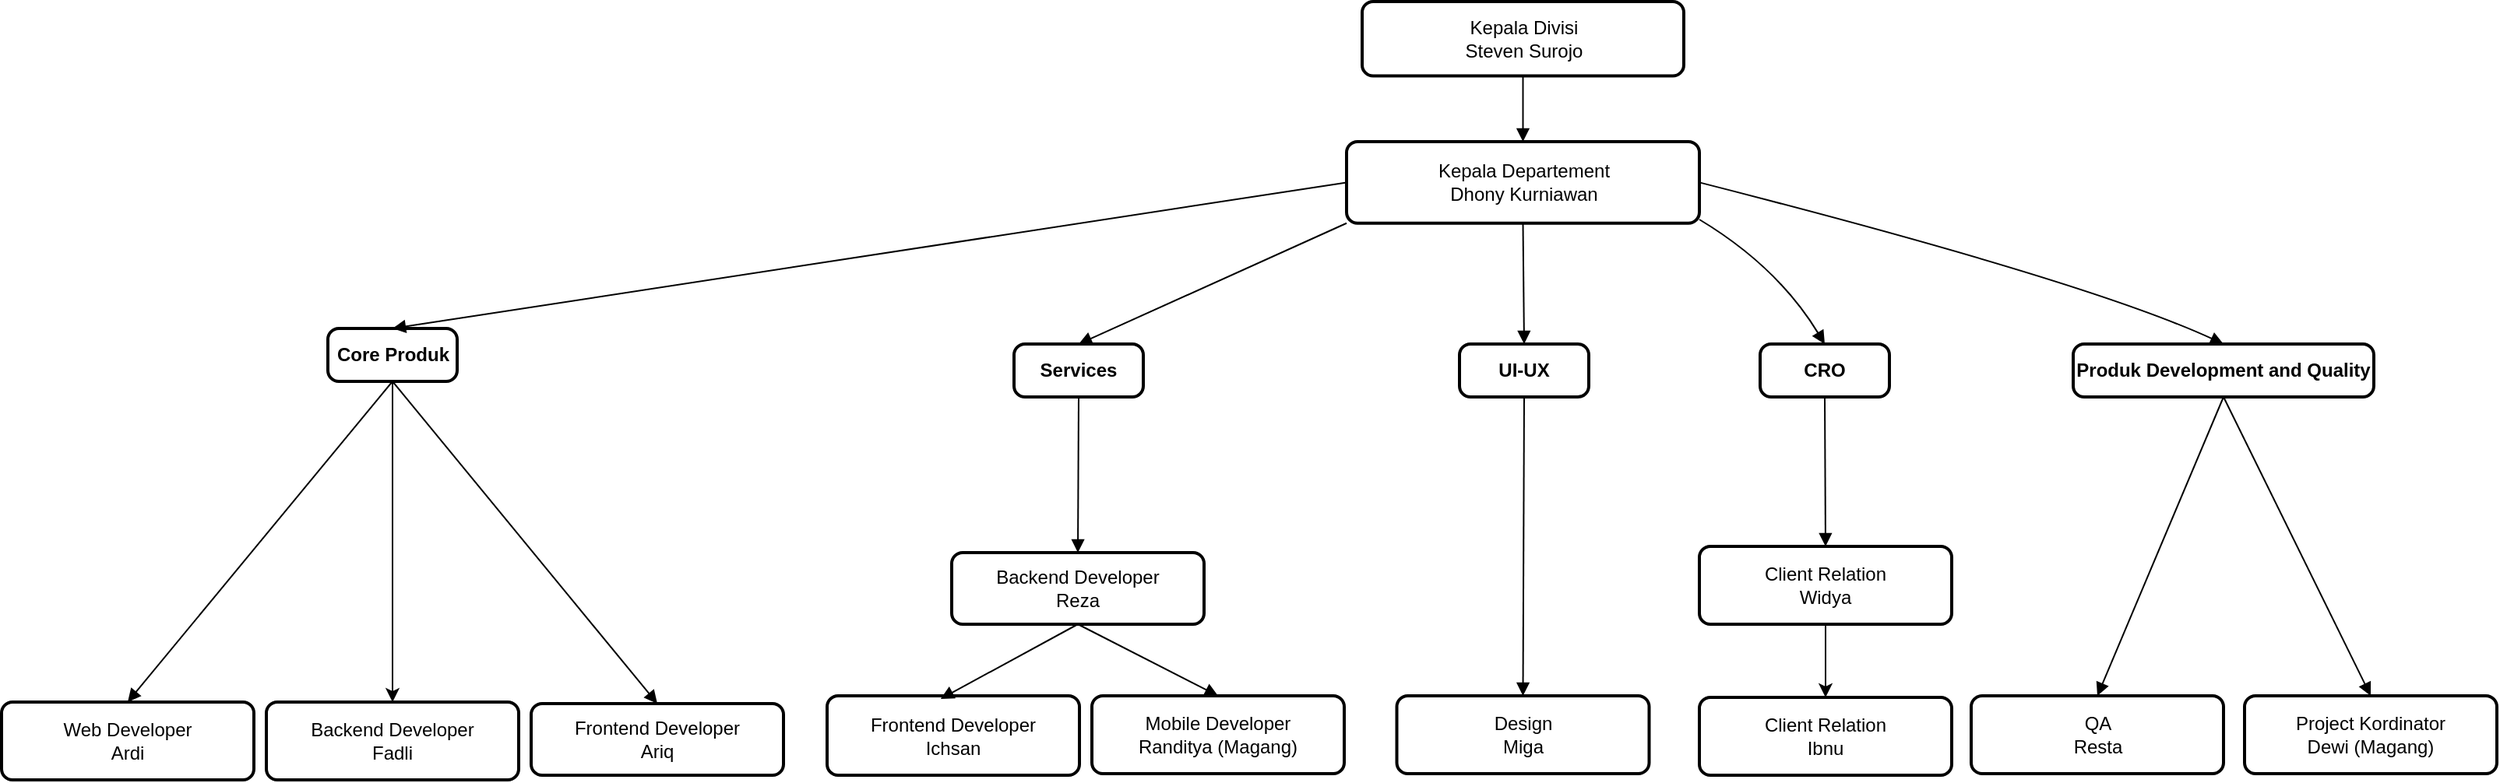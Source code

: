 <mxfile version="24.6.5" type="github">
  <diagram name="Page-1" id="TQ9HY4PnEg4uLvpcVF5u">
    <mxGraphModel dx="3106" dy="1906" grid="1" gridSize="10" guides="1" tooltips="1" connect="1" arrows="1" fold="1" page="1" pageScale="1" pageWidth="1169" pageHeight="826" math="0" shadow="0">
      <root>
        <mxCell id="0" />
        <mxCell id="1" parent="0" />
        <mxCell id="2" value="Kepala Divisi &#xa;Steven Surojo" style="rounded=1;absoluteArcSize=1;arcSize=14;whiteSpace=wrap;strokeWidth=2;fontStyle=0" parent="1" vertex="1">
          <mxGeometry x="440.5" width="206.5" height="47.76" as="geometry" />
        </mxCell>
        <mxCell id="7" value="Core Produk" style="rounded=1;absoluteArcSize=1;arcSize=14;whiteSpace=wrap;strokeWidth=2;fontStyle=1" parent="1" vertex="1">
          <mxGeometry x="-223.5" y="210" width="83" height="34" as="geometry" />
        </mxCell>
        <mxCell id="8" value="Produk Development and Quality" style="rounded=1;absoluteArcSize=1;arcSize=14;whiteSpace=wrap;strokeWidth=2;fontStyle=1" parent="1" vertex="1">
          <mxGeometry x="897" y="220" width="193" height="34" as="geometry" />
        </mxCell>
        <mxCell id="GqXsa1gU82VVR8HPa7Rg-45" value="" style="edgeStyle=orthogonalEdgeStyle;rounded=0;orthogonalLoop=1;jettySize=auto;html=1;" edge="1" parent="1" source="7" target="GqXsa1gU82VVR8HPa7Rg-40">
          <mxGeometry relative="1" as="geometry" />
        </mxCell>
        <mxCell id="12" value="Frontend Developer&#xa;Ariq" style="rounded=1;absoluteArcSize=1;arcSize=14;whiteSpace=wrap;strokeWidth=2;" parent="1" vertex="1">
          <mxGeometry x="-93" y="451" width="162" height="46" as="geometry" />
        </mxCell>
        <mxCell id="15" value="" style="curved=1;startArrow=none;endArrow=block;exitX=0.5;exitY=1;entryX=0.5;entryY=0;exitDx=0;exitDy=0;entryDx=0;entryDy=0;" parent="1" source="2" target="GqXsa1gU82VVR8HPa7Rg-25" edge="1">
          <mxGeometry relative="1" as="geometry">
            <Array as="points" />
            <mxPoint x="543.75" y="100" as="targetPoint" />
          </mxGeometry>
        </mxCell>
        <mxCell id="18" value="" style="curved=1;startArrow=none;endArrow=block;exitX=0;exitY=0.5;entryX=0.5;entryY=0.01;exitDx=0;exitDy=0;" parent="1" source="GqXsa1gU82VVR8HPa7Rg-25" target="7" edge="1">
          <mxGeometry relative="1" as="geometry">
            <Array as="points" />
            <mxPoint x="236.024" y="190.004" as="sourcePoint" />
          </mxGeometry>
        </mxCell>
        <mxCell id="19" value="" style="curved=1;startArrow=none;endArrow=block;exitX=1;exitY=0.5;entryX=0.5;entryY=0.01;exitDx=0;exitDy=0;" parent="1" source="GqXsa1gU82VVR8HPa7Rg-25" target="8" edge="1">
          <mxGeometry relative="1" as="geometry">
            <Array as="points">
              <mxPoint x="907" y="180" />
            </Array>
            <mxPoint x="929.976" y="170.004" as="sourcePoint" />
          </mxGeometry>
        </mxCell>
        <mxCell id="23" value="" style="curved=1;startArrow=none;endArrow=block;exitX=0.5;exitY=1.01;entryX=0.5;entryY=0.01;" parent="1" source="7" target="12" edge="1">
          <mxGeometry relative="1" as="geometry">
            <Array as="points" />
          </mxGeometry>
        </mxCell>
        <mxCell id="24" value="" style="curved=1;startArrow=none;endArrow=block;exitX=0.5;exitY=1.01;entryX=0.5;entryY=0;entryDx=0;entryDy=0;" parent="1" source="8" target="GqXsa1gU82VVR8HPa7Rg-39" edge="1">
          <mxGeometry relative="1" as="geometry">
            <Array as="points" />
            <mxPoint x="919.25" y="350" as="targetPoint" />
          </mxGeometry>
        </mxCell>
        <mxCell id="GqXsa1gU82VVR8HPa7Rg-25" value="Kepala Departement &#xa;Dhony Kurniawan" style="rounded=1;absoluteArcSize=1;arcSize=14;whiteSpace=wrap;strokeWidth=2;" vertex="1" parent="1">
          <mxGeometry x="430.5" y="90" width="226.5" height="52.39" as="geometry" />
        </mxCell>
        <mxCell id="GqXsa1gU82VVR8HPa7Rg-26" value="Services" style="rounded=1;absoluteArcSize=1;arcSize=14;whiteSpace=wrap;strokeWidth=2;fontStyle=1" vertex="1" parent="1">
          <mxGeometry x="217" y="220" width="83" height="34" as="geometry" />
        </mxCell>
        <mxCell id="GqXsa1gU82VVR8HPa7Rg-27" value="Backend Developer&#xa;Reza" style="rounded=1;absoluteArcSize=1;arcSize=14;whiteSpace=wrap;strokeWidth=2;" vertex="1" parent="1">
          <mxGeometry x="177" y="354" width="162" height="46" as="geometry" />
        </mxCell>
        <mxCell id="GqXsa1gU82VVR8HPa7Rg-28" value="" style="curved=1;startArrow=none;endArrow=block;exitX=0;exitY=1;entryX=0.5;entryY=0.01;exitDx=0;exitDy=0;" edge="1" target="GqXsa1gU82VVR8HPa7Rg-26" parent="1" source="GqXsa1gU82VVR8HPa7Rg-25">
          <mxGeometry relative="1" as="geometry">
            <Array as="points" />
            <mxPoint x="601" y="116" as="sourcePoint" />
          </mxGeometry>
        </mxCell>
        <mxCell id="GqXsa1gU82VVR8HPa7Rg-29" value="" style="curved=1;startArrow=none;endArrow=block;exitX=0.5;exitY=1.01;entryX=0.5;entryY=0.01;" edge="1" source="GqXsa1gU82VVR8HPa7Rg-26" target="GqXsa1gU82VVR8HPa7Rg-27" parent="1">
          <mxGeometry relative="1" as="geometry">
            <Array as="points" />
          </mxGeometry>
        </mxCell>
        <mxCell id="GqXsa1gU82VVR8HPa7Rg-30" value="CRO" style="rounded=1;absoluteArcSize=1;arcSize=14;whiteSpace=wrap;strokeWidth=2;fontStyle=1" vertex="1" parent="1">
          <mxGeometry x="696" y="220" width="83" height="34" as="geometry" />
        </mxCell>
        <mxCell id="GqXsa1gU82VVR8HPa7Rg-55" value="" style="edgeStyle=orthogonalEdgeStyle;rounded=0;orthogonalLoop=1;jettySize=auto;html=1;" edge="1" parent="1" source="GqXsa1gU82VVR8HPa7Rg-31" target="GqXsa1gU82VVR8HPa7Rg-54">
          <mxGeometry relative="1" as="geometry" />
        </mxCell>
        <mxCell id="GqXsa1gU82VVR8HPa7Rg-31" value="Client Relation&#xa;Widya" style="rounded=1;absoluteArcSize=1;arcSize=14;whiteSpace=wrap;strokeWidth=2;" vertex="1" parent="1">
          <mxGeometry x="657" y="350" width="162" height="50" as="geometry" />
        </mxCell>
        <mxCell id="GqXsa1gU82VVR8HPa7Rg-32" value="" style="curved=1;startArrow=none;endArrow=block;exitX=0.5;exitY=1.01;entryX=0.5;entryY=0.01;" edge="1" source="GqXsa1gU82VVR8HPa7Rg-30" target="GqXsa1gU82VVR8HPa7Rg-31" parent="1">
          <mxGeometry relative="1" as="geometry">
            <Array as="points" />
          </mxGeometry>
        </mxCell>
        <mxCell id="GqXsa1gU82VVR8HPa7Rg-34" value="" style="curved=1;startArrow=none;endArrow=block;entryX=0.5;entryY=0;entryDx=0;entryDy=0;" edge="1" parent="1" target="GqXsa1gU82VVR8HPa7Rg-30">
          <mxGeometry relative="1" as="geometry">
            <Array as="points">
              <mxPoint x="707" y="170" />
            </Array>
            <mxPoint x="657" y="140" as="sourcePoint" />
            <mxPoint x="819" y="314" as="targetPoint" />
          </mxGeometry>
        </mxCell>
        <mxCell id="GqXsa1gU82VVR8HPa7Rg-35" value="UI-UX" style="rounded=1;absoluteArcSize=1;arcSize=14;whiteSpace=wrap;strokeWidth=2;fontStyle=1" vertex="1" parent="1">
          <mxGeometry x="503" y="220" width="83" height="34" as="geometry" />
        </mxCell>
        <mxCell id="GqXsa1gU82VVR8HPa7Rg-36" value="Design&#xa;Miga" style="rounded=1;absoluteArcSize=1;arcSize=14;whiteSpace=wrap;strokeWidth=2;" vertex="1" parent="1">
          <mxGeometry x="462.75" y="446" width="162" height="50" as="geometry" />
        </mxCell>
        <mxCell id="GqXsa1gU82VVR8HPa7Rg-37" value="" style="curved=1;startArrow=none;endArrow=block;exitX=0.5;exitY=1.01;entryX=0.5;entryY=0.01;" edge="1" parent="1" source="GqXsa1gU82VVR8HPa7Rg-35" target="GqXsa1gU82VVR8HPa7Rg-36">
          <mxGeometry relative="1" as="geometry">
            <Array as="points" />
          </mxGeometry>
        </mxCell>
        <mxCell id="GqXsa1gU82VVR8HPa7Rg-38" value="" style="curved=1;startArrow=none;endArrow=block;exitX=0.5;exitY=1;entryX=0.5;entryY=0;exitDx=0;exitDy=0;entryDx=0;entryDy=0;" edge="1" parent="1" source="GqXsa1gU82VVR8HPa7Rg-25" target="GqXsa1gU82VVR8HPa7Rg-35">
          <mxGeometry relative="1" as="geometry">
            <Array as="points" />
            <mxPoint x="547" y="160" as="sourcePoint" />
            <mxPoint x="547" y="202" as="targetPoint" />
          </mxGeometry>
        </mxCell>
        <mxCell id="GqXsa1gU82VVR8HPa7Rg-39" value="Project Kordinator&#xa;Dewi (Magang)" style="rounded=1;absoluteArcSize=1;arcSize=14;whiteSpace=wrap;strokeWidth=2;" vertex="1" parent="1">
          <mxGeometry x="1007" y="446" width="162" height="50" as="geometry" />
        </mxCell>
        <mxCell id="GqXsa1gU82VVR8HPa7Rg-40" value="Backend Developer&#xa;Fadli" style="rounded=1;absoluteArcSize=1;arcSize=14;whiteSpace=wrap;strokeWidth=2;" vertex="1" parent="1">
          <mxGeometry x="-263" y="450" width="162" height="50" as="geometry" />
        </mxCell>
        <mxCell id="GqXsa1gU82VVR8HPa7Rg-41" value="Web Developer&#xa;Ardi" style="rounded=1;absoluteArcSize=1;arcSize=14;whiteSpace=wrap;strokeWidth=2;" vertex="1" parent="1">
          <mxGeometry x="-433" y="450" width="162" height="50" as="geometry" />
        </mxCell>
        <mxCell id="GqXsa1gU82VVR8HPa7Rg-50" value="Frontend Developer&#xa;Ichsan" style="rounded=1;absoluteArcSize=1;arcSize=14;whiteSpace=wrap;strokeWidth=2;" vertex="1" parent="1">
          <mxGeometry x="97" y="446" width="162" height="51" as="geometry" />
        </mxCell>
        <mxCell id="GqXsa1gU82VVR8HPa7Rg-52" value="Mobile Developer&#xa;Randitya (Magang)" style="rounded=1;absoluteArcSize=1;arcSize=14;whiteSpace=wrap;strokeWidth=2;" vertex="1" parent="1">
          <mxGeometry x="267" y="446" width="162" height="50" as="geometry" />
        </mxCell>
        <mxCell id="GqXsa1gU82VVR8HPa7Rg-54" value="Client Relation&#xa;Ibnu" style="rounded=1;absoluteArcSize=1;arcSize=14;whiteSpace=wrap;strokeWidth=2;" vertex="1" parent="1">
          <mxGeometry x="657" y="447" width="162" height="50" as="geometry" />
        </mxCell>
        <mxCell id="GqXsa1gU82VVR8HPa7Rg-56" value="QA&#xa;Resta" style="rounded=1;absoluteArcSize=1;arcSize=14;whiteSpace=wrap;strokeWidth=2;" vertex="1" parent="1">
          <mxGeometry x="831.5" y="446" width="162" height="50" as="geometry" />
        </mxCell>
        <mxCell id="GqXsa1gU82VVR8HPa7Rg-59" value="" style="curved=1;startArrow=none;endArrow=block;exitX=0.5;exitY=1;entryX=0.5;entryY=0;entryDx=0;entryDy=0;exitDx=0;exitDy=0;" edge="1" parent="1" source="8" target="GqXsa1gU82VVR8HPa7Rg-56">
          <mxGeometry relative="1" as="geometry">
            <Array as="points" />
            <mxPoint x="1042" y="314" as="sourcePoint" />
            <mxPoint x="1098" y="360" as="targetPoint" />
          </mxGeometry>
        </mxCell>
        <mxCell id="GqXsa1gU82VVR8HPa7Rg-60" value="" style="curved=1;startArrow=none;endArrow=block;exitX=0.5;exitY=1;entryX=0.5;entryY=0;exitDx=0;exitDy=0;entryDx=0;entryDy=0;" edge="1" parent="1" source="7" target="GqXsa1gU82VVR8HPa7Rg-41">
          <mxGeometry relative="1" as="geometry">
            <Array as="points" />
            <mxPoint x="-172" y="304" as="sourcePoint" />
            <mxPoint x="28" y="364" as="targetPoint" />
          </mxGeometry>
        </mxCell>
        <mxCell id="GqXsa1gU82VVR8HPa7Rg-61" value="" style="curved=1;startArrow=none;endArrow=block;exitX=0.5;exitY=1;entryX=0.5;entryY=0;exitDx=0;exitDy=0;entryDx=0;entryDy=0;" edge="1" parent="1" source="GqXsa1gU82VVR8HPa7Rg-27" target="GqXsa1gU82VVR8HPa7Rg-52">
          <mxGeometry relative="1" as="geometry">
            <Array as="points" />
            <mxPoint x="-72" y="304" as="sourcePoint" />
            <mxPoint x="128" y="461" as="targetPoint" />
          </mxGeometry>
        </mxCell>
        <mxCell id="GqXsa1gU82VVR8HPa7Rg-62" value="" style="curved=1;startArrow=none;endArrow=block;exitX=0.5;exitY=1;entryX=0.45;entryY=0.038;exitDx=0;exitDy=0;entryDx=0;entryDy=0;entryPerimeter=0;" edge="1" parent="1" source="GqXsa1gU82VVR8HPa7Rg-27" target="GqXsa1gU82VVR8HPa7Rg-50">
          <mxGeometry relative="1" as="geometry">
            <Array as="points" />
            <mxPoint x="298" y="410" as="sourcePoint" />
            <mxPoint x="438" y="456" as="targetPoint" />
          </mxGeometry>
        </mxCell>
      </root>
    </mxGraphModel>
  </diagram>
</mxfile>
